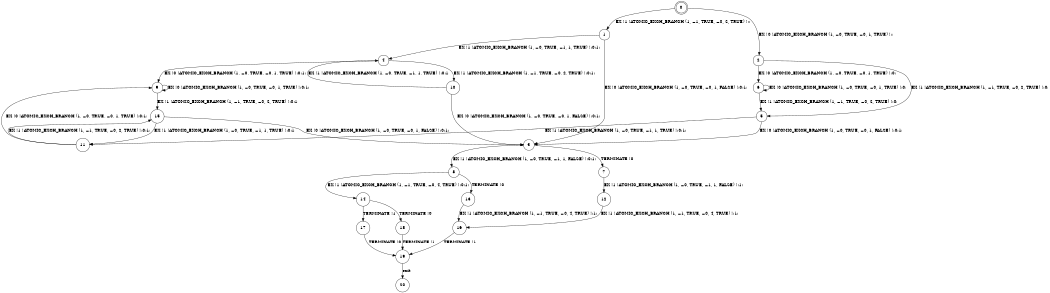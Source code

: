 digraph BCG {
size = "7, 10.5";
center = TRUE;
node [shape = circle];
0 [peripheries = 2];
0 -> 1 [label = "EX !1 !ATOMIC_EXCH_BRANCH (1, +1, TRUE, +0, 2, TRUE) !::"];
0 -> 2 [label = "EX !0 !ATOMIC_EXCH_BRANCH (1, +0, TRUE, +0, 1, TRUE) !::"];
1 -> 3 [label = "EX !0 !ATOMIC_EXCH_BRANCH (1, +0, TRUE, +0, 1, FALSE) !:0:1:"];
1 -> 4 [label = "EX !1 !ATOMIC_EXCH_BRANCH (1, +0, TRUE, +1, 1, TRUE) !:0:1:"];
2 -> 5 [label = "EX !1 !ATOMIC_EXCH_BRANCH (1, +1, TRUE, +0, 2, TRUE) !:0:"];
2 -> 6 [label = "EX !0 !ATOMIC_EXCH_BRANCH (1, +0, TRUE, +0, 1, TRUE) !:0:"];
3 -> 7 [label = "TERMINATE !0"];
3 -> 8 [label = "EX !1 !ATOMIC_EXCH_BRANCH (1, +0, TRUE, +1, 1, FALSE) !:0:1:"];
4 -> 9 [label = "EX !0 !ATOMIC_EXCH_BRANCH (1, +0, TRUE, +0, 1, TRUE) !:0:1:"];
4 -> 10 [label = "EX !1 !ATOMIC_EXCH_BRANCH (1, +1, TRUE, +0, 2, TRUE) !:0:1:"];
5 -> 11 [label = "EX !1 !ATOMIC_EXCH_BRANCH (1, +0, TRUE, +1, 1, TRUE) !:0:1:"];
5 -> 3 [label = "EX !0 !ATOMIC_EXCH_BRANCH (1, +0, TRUE, +0, 1, FALSE) !:0:1:"];
6 -> 5 [label = "EX !1 !ATOMIC_EXCH_BRANCH (1, +1, TRUE, +0, 2, TRUE) !:0:"];
6 -> 6 [label = "EX !0 !ATOMIC_EXCH_BRANCH (1, +0, TRUE, +0, 1, TRUE) !:0:"];
7 -> 12 [label = "EX !1 !ATOMIC_EXCH_BRANCH (1, +0, TRUE, +1, 1, FALSE) !:1:"];
8 -> 13 [label = "TERMINATE !0"];
8 -> 14 [label = "EX !1 !ATOMIC_EXCH_BRANCH (1, +1, TRUE, +0, 4, TRUE) !:0:1:"];
9 -> 15 [label = "EX !1 !ATOMIC_EXCH_BRANCH (1, +1, TRUE, +0, 2, TRUE) !:0:1:"];
9 -> 9 [label = "EX !0 !ATOMIC_EXCH_BRANCH (1, +0, TRUE, +0, 1, TRUE) !:0:1:"];
10 -> 3 [label = "EX !0 !ATOMIC_EXCH_BRANCH (1, +0, TRUE, +0, 1, FALSE) !:0:1:"];
10 -> 4 [label = "EX !1 !ATOMIC_EXCH_BRANCH (1, +0, TRUE, +1, 1, TRUE) !:0:1:"];
11 -> 15 [label = "EX !1 !ATOMIC_EXCH_BRANCH (1, +1, TRUE, +0, 2, TRUE) !:0:1:"];
11 -> 9 [label = "EX !0 !ATOMIC_EXCH_BRANCH (1, +0, TRUE, +0, 1, TRUE) !:0:1:"];
12 -> 16 [label = "EX !1 !ATOMIC_EXCH_BRANCH (1, +1, TRUE, +0, 4, TRUE) !:1:"];
13 -> 16 [label = "EX !1 !ATOMIC_EXCH_BRANCH (1, +1, TRUE, +0, 4, TRUE) !:1:"];
14 -> 17 [label = "TERMINATE !1"];
14 -> 18 [label = "TERMINATE !0"];
15 -> 11 [label = "EX !1 !ATOMIC_EXCH_BRANCH (1, +0, TRUE, +1, 1, TRUE) !:0:1:"];
15 -> 3 [label = "EX !0 !ATOMIC_EXCH_BRANCH (1, +0, TRUE, +0, 1, FALSE) !:0:1:"];
16 -> 19 [label = "TERMINATE !1"];
17 -> 19 [label = "TERMINATE !0"];
18 -> 19 [label = "TERMINATE !1"];
19 -> 20 [label = "exit"];
}
